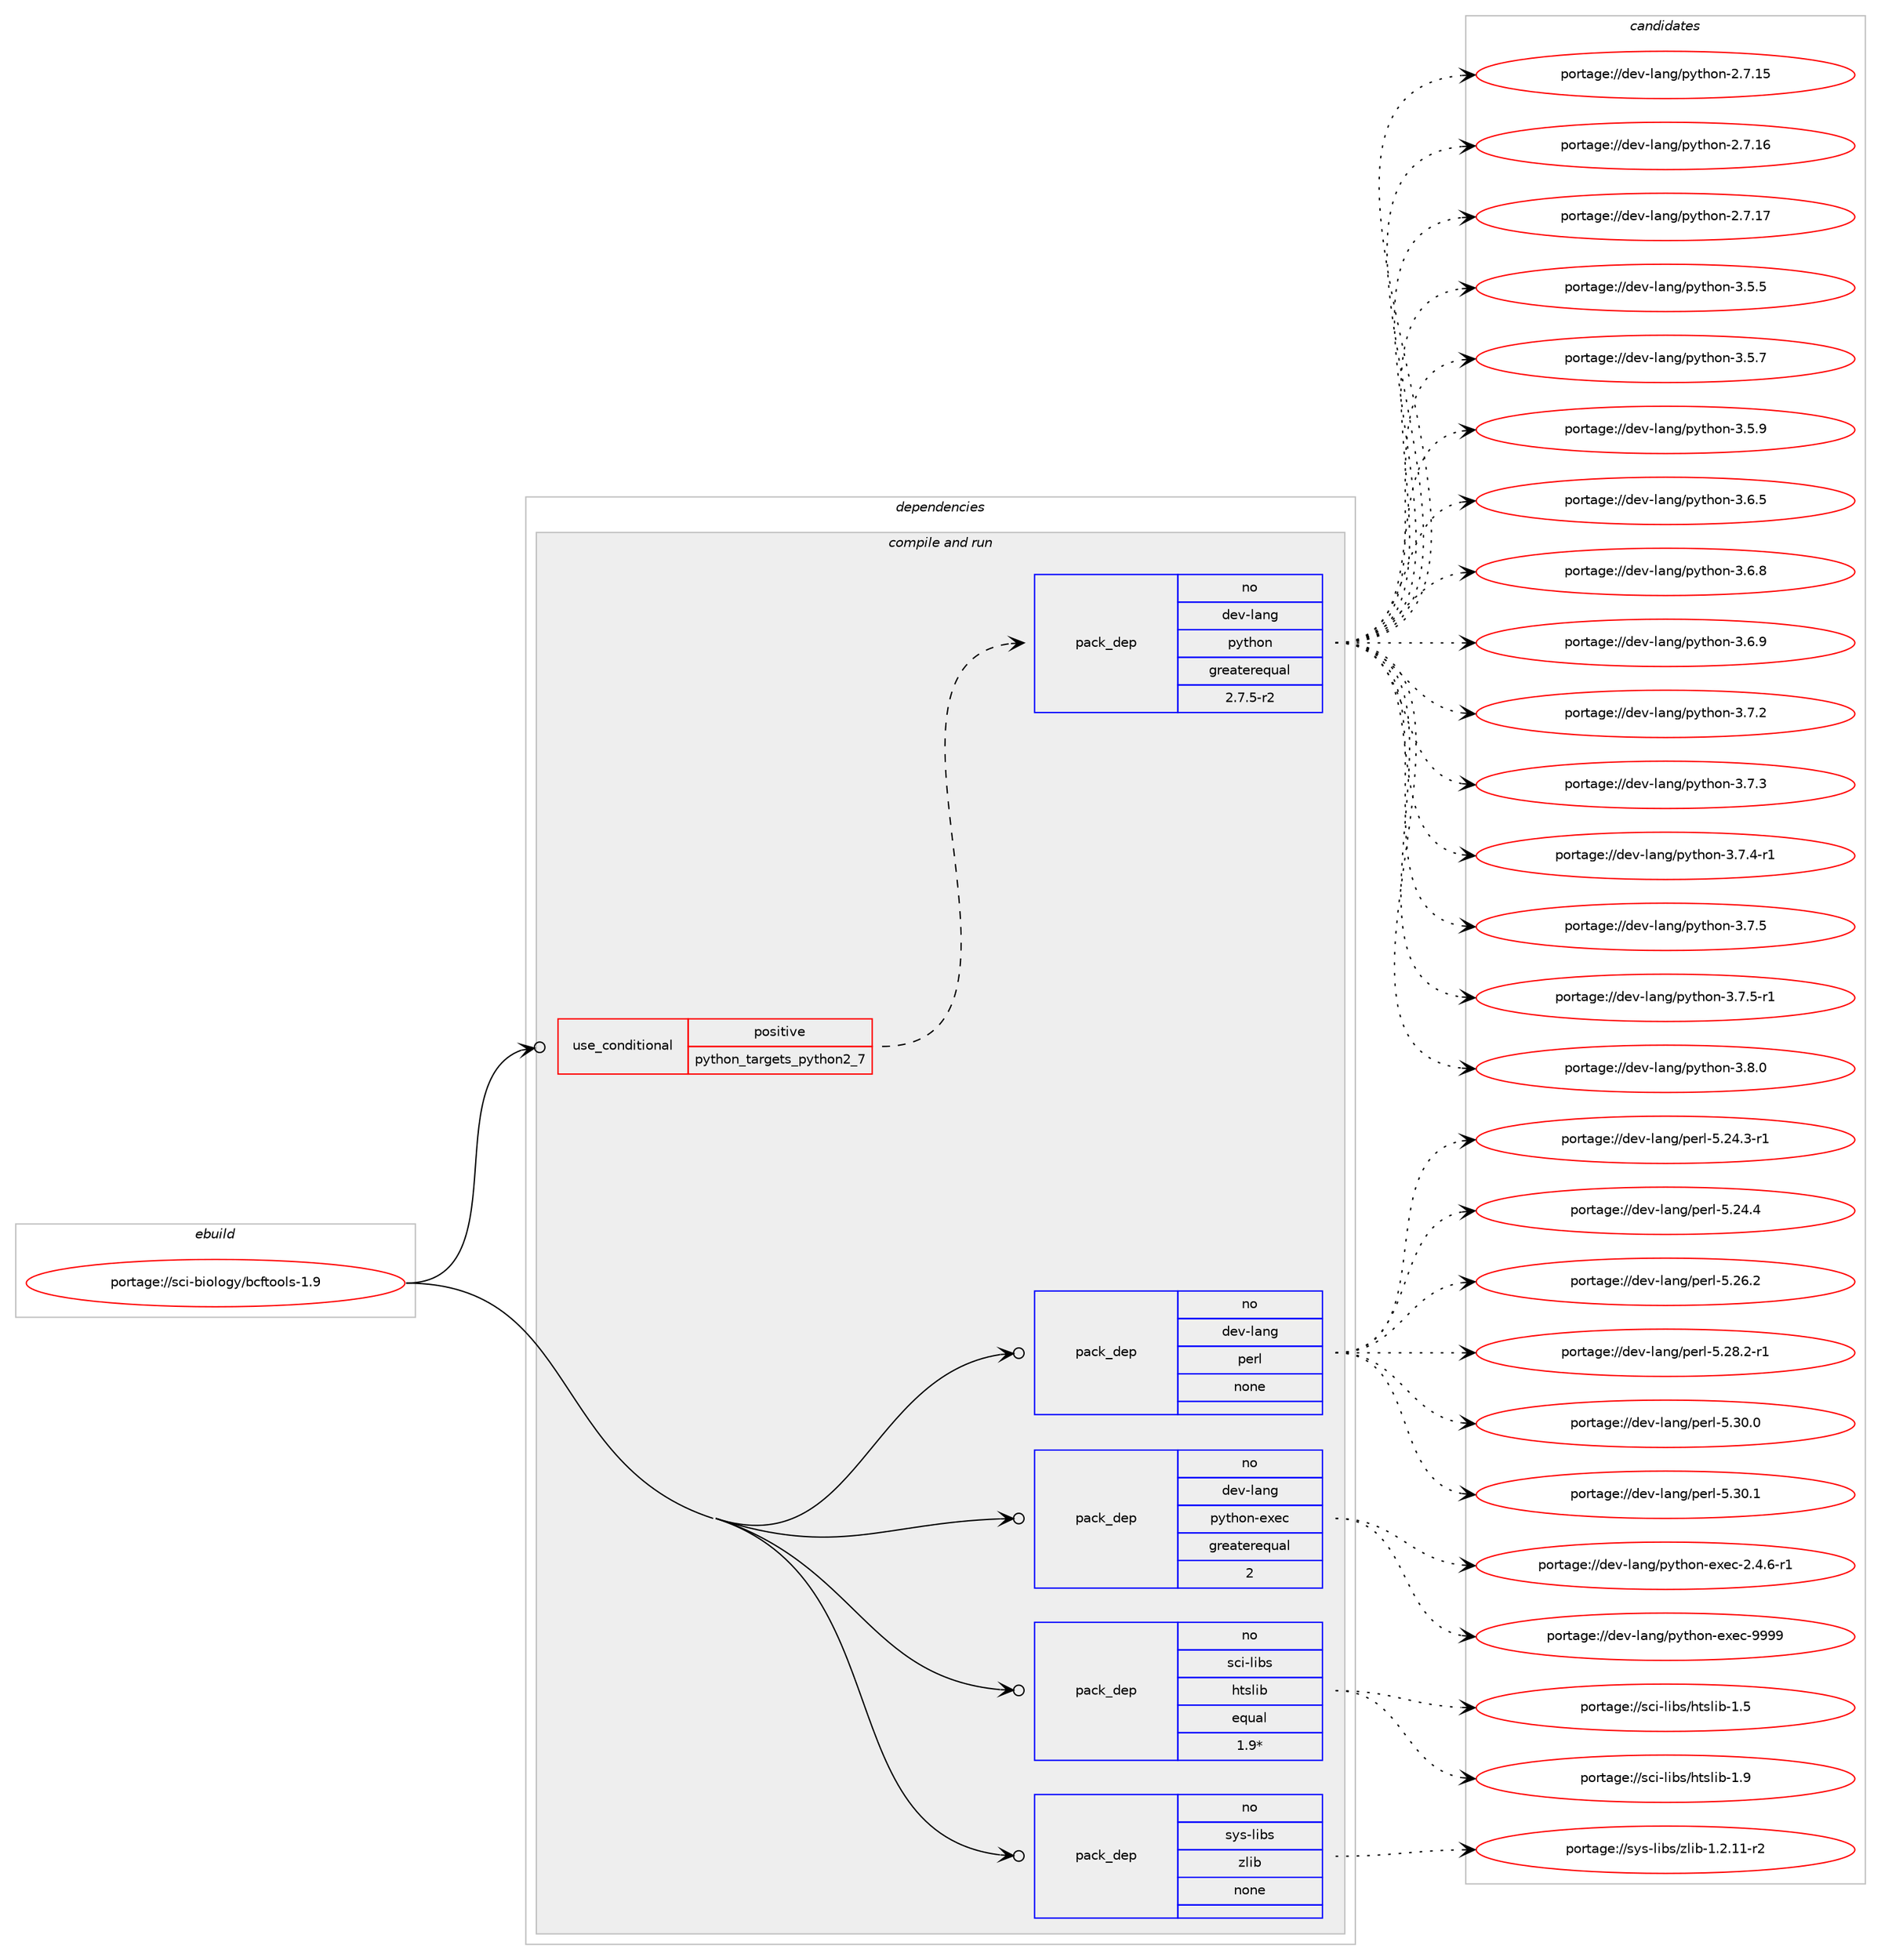 digraph prolog {

# *************
# Graph options
# *************

newrank=true;
concentrate=true;
compound=true;
graph [rankdir=LR,fontname=Helvetica,fontsize=10,ranksep=1.5];#, ranksep=2.5, nodesep=0.2];
edge  [arrowhead=vee];
node  [fontname=Helvetica,fontsize=10];

# **********
# The ebuild
# **********

subgraph cluster_leftcol {
color=gray;
rank=same;
label=<<i>ebuild</i>>;
id [label="portage://sci-biology/bcftools-1.9", color=red, width=4, href="../sci-biology/bcftools-1.9.svg"];
}

# ****************
# The dependencies
# ****************

subgraph cluster_midcol {
color=gray;
label=<<i>dependencies</i>>;
subgraph cluster_compile {
fillcolor="#eeeeee";
style=filled;
label=<<i>compile</i>>;
}
subgraph cluster_compileandrun {
fillcolor="#eeeeee";
style=filled;
label=<<i>compile and run</i>>;
subgraph cond95216 {
dependency382987 [label=<<TABLE BORDER="0" CELLBORDER="1" CELLSPACING="0" CELLPADDING="4"><TR><TD ROWSPAN="3" CELLPADDING="10">use_conditional</TD></TR><TR><TD>positive</TD></TR><TR><TD>python_targets_python2_7</TD></TR></TABLE>>, shape=none, color=red];
subgraph pack281317 {
dependency382988 [label=<<TABLE BORDER="0" CELLBORDER="1" CELLSPACING="0" CELLPADDING="4" WIDTH="220"><TR><TD ROWSPAN="6" CELLPADDING="30">pack_dep</TD></TR><TR><TD WIDTH="110">no</TD></TR><TR><TD>dev-lang</TD></TR><TR><TD>python</TD></TR><TR><TD>greaterequal</TD></TR><TR><TD>2.7.5-r2</TD></TR></TABLE>>, shape=none, color=blue];
}
dependency382987:e -> dependency382988:w [weight=20,style="dashed",arrowhead="vee"];
}
id:e -> dependency382987:w [weight=20,style="solid",arrowhead="odotvee"];
subgraph pack281318 {
dependency382989 [label=<<TABLE BORDER="0" CELLBORDER="1" CELLSPACING="0" CELLPADDING="4" WIDTH="220"><TR><TD ROWSPAN="6" CELLPADDING="30">pack_dep</TD></TR><TR><TD WIDTH="110">no</TD></TR><TR><TD>dev-lang</TD></TR><TR><TD>perl</TD></TR><TR><TD>none</TD></TR><TR><TD></TD></TR></TABLE>>, shape=none, color=blue];
}
id:e -> dependency382989:w [weight=20,style="solid",arrowhead="odotvee"];
subgraph pack281319 {
dependency382990 [label=<<TABLE BORDER="0" CELLBORDER="1" CELLSPACING="0" CELLPADDING="4" WIDTH="220"><TR><TD ROWSPAN="6" CELLPADDING="30">pack_dep</TD></TR><TR><TD WIDTH="110">no</TD></TR><TR><TD>dev-lang</TD></TR><TR><TD>python-exec</TD></TR><TR><TD>greaterequal</TD></TR><TR><TD>2</TD></TR></TABLE>>, shape=none, color=blue];
}
id:e -> dependency382990:w [weight=20,style="solid",arrowhead="odotvee"];
subgraph pack281320 {
dependency382991 [label=<<TABLE BORDER="0" CELLBORDER="1" CELLSPACING="0" CELLPADDING="4" WIDTH="220"><TR><TD ROWSPAN="6" CELLPADDING="30">pack_dep</TD></TR><TR><TD WIDTH="110">no</TD></TR><TR><TD>sci-libs</TD></TR><TR><TD>htslib</TD></TR><TR><TD>equal</TD></TR><TR><TD>1.9*</TD></TR></TABLE>>, shape=none, color=blue];
}
id:e -> dependency382991:w [weight=20,style="solid",arrowhead="odotvee"];
subgraph pack281321 {
dependency382992 [label=<<TABLE BORDER="0" CELLBORDER="1" CELLSPACING="0" CELLPADDING="4" WIDTH="220"><TR><TD ROWSPAN="6" CELLPADDING="30">pack_dep</TD></TR><TR><TD WIDTH="110">no</TD></TR><TR><TD>sys-libs</TD></TR><TR><TD>zlib</TD></TR><TR><TD>none</TD></TR><TR><TD></TD></TR></TABLE>>, shape=none, color=blue];
}
id:e -> dependency382992:w [weight=20,style="solid",arrowhead="odotvee"];
}
subgraph cluster_run {
fillcolor="#eeeeee";
style=filled;
label=<<i>run</i>>;
}
}

# **************
# The candidates
# **************

subgraph cluster_choices {
rank=same;
color=gray;
label=<<i>candidates</i>>;

subgraph choice281317 {
color=black;
nodesep=1;
choiceportage10010111845108971101034711212111610411111045504655464953 [label="portage://dev-lang/python-2.7.15", color=red, width=4,href="../dev-lang/python-2.7.15.svg"];
choiceportage10010111845108971101034711212111610411111045504655464954 [label="portage://dev-lang/python-2.7.16", color=red, width=4,href="../dev-lang/python-2.7.16.svg"];
choiceportage10010111845108971101034711212111610411111045504655464955 [label="portage://dev-lang/python-2.7.17", color=red, width=4,href="../dev-lang/python-2.7.17.svg"];
choiceportage100101118451089711010347112121116104111110455146534653 [label="portage://dev-lang/python-3.5.5", color=red, width=4,href="../dev-lang/python-3.5.5.svg"];
choiceportage100101118451089711010347112121116104111110455146534655 [label="portage://dev-lang/python-3.5.7", color=red, width=4,href="../dev-lang/python-3.5.7.svg"];
choiceportage100101118451089711010347112121116104111110455146534657 [label="portage://dev-lang/python-3.5.9", color=red, width=4,href="../dev-lang/python-3.5.9.svg"];
choiceportage100101118451089711010347112121116104111110455146544653 [label="portage://dev-lang/python-3.6.5", color=red, width=4,href="../dev-lang/python-3.6.5.svg"];
choiceportage100101118451089711010347112121116104111110455146544656 [label="portage://dev-lang/python-3.6.8", color=red, width=4,href="../dev-lang/python-3.6.8.svg"];
choiceportage100101118451089711010347112121116104111110455146544657 [label="portage://dev-lang/python-3.6.9", color=red, width=4,href="../dev-lang/python-3.6.9.svg"];
choiceportage100101118451089711010347112121116104111110455146554650 [label="portage://dev-lang/python-3.7.2", color=red, width=4,href="../dev-lang/python-3.7.2.svg"];
choiceportage100101118451089711010347112121116104111110455146554651 [label="portage://dev-lang/python-3.7.3", color=red, width=4,href="../dev-lang/python-3.7.3.svg"];
choiceportage1001011184510897110103471121211161041111104551465546524511449 [label="portage://dev-lang/python-3.7.4-r1", color=red, width=4,href="../dev-lang/python-3.7.4-r1.svg"];
choiceportage100101118451089711010347112121116104111110455146554653 [label="portage://dev-lang/python-3.7.5", color=red, width=4,href="../dev-lang/python-3.7.5.svg"];
choiceportage1001011184510897110103471121211161041111104551465546534511449 [label="portage://dev-lang/python-3.7.5-r1", color=red, width=4,href="../dev-lang/python-3.7.5-r1.svg"];
choiceportage100101118451089711010347112121116104111110455146564648 [label="portage://dev-lang/python-3.8.0", color=red, width=4,href="../dev-lang/python-3.8.0.svg"];
dependency382988:e -> choiceportage10010111845108971101034711212111610411111045504655464953:w [style=dotted,weight="100"];
dependency382988:e -> choiceportage10010111845108971101034711212111610411111045504655464954:w [style=dotted,weight="100"];
dependency382988:e -> choiceportage10010111845108971101034711212111610411111045504655464955:w [style=dotted,weight="100"];
dependency382988:e -> choiceportage100101118451089711010347112121116104111110455146534653:w [style=dotted,weight="100"];
dependency382988:e -> choiceportage100101118451089711010347112121116104111110455146534655:w [style=dotted,weight="100"];
dependency382988:e -> choiceportage100101118451089711010347112121116104111110455146534657:w [style=dotted,weight="100"];
dependency382988:e -> choiceportage100101118451089711010347112121116104111110455146544653:w [style=dotted,weight="100"];
dependency382988:e -> choiceportage100101118451089711010347112121116104111110455146544656:w [style=dotted,weight="100"];
dependency382988:e -> choiceportage100101118451089711010347112121116104111110455146544657:w [style=dotted,weight="100"];
dependency382988:e -> choiceportage100101118451089711010347112121116104111110455146554650:w [style=dotted,weight="100"];
dependency382988:e -> choiceportage100101118451089711010347112121116104111110455146554651:w [style=dotted,weight="100"];
dependency382988:e -> choiceportage1001011184510897110103471121211161041111104551465546524511449:w [style=dotted,weight="100"];
dependency382988:e -> choiceportage100101118451089711010347112121116104111110455146554653:w [style=dotted,weight="100"];
dependency382988:e -> choiceportage1001011184510897110103471121211161041111104551465546534511449:w [style=dotted,weight="100"];
dependency382988:e -> choiceportage100101118451089711010347112121116104111110455146564648:w [style=dotted,weight="100"];
}
subgraph choice281318 {
color=black;
nodesep=1;
choiceportage100101118451089711010347112101114108455346505246514511449 [label="portage://dev-lang/perl-5.24.3-r1", color=red, width=4,href="../dev-lang/perl-5.24.3-r1.svg"];
choiceportage10010111845108971101034711210111410845534650524652 [label="portage://dev-lang/perl-5.24.4", color=red, width=4,href="../dev-lang/perl-5.24.4.svg"];
choiceportage10010111845108971101034711210111410845534650544650 [label="portage://dev-lang/perl-5.26.2", color=red, width=4,href="../dev-lang/perl-5.26.2.svg"];
choiceportage100101118451089711010347112101114108455346505646504511449 [label="portage://dev-lang/perl-5.28.2-r1", color=red, width=4,href="../dev-lang/perl-5.28.2-r1.svg"];
choiceportage10010111845108971101034711210111410845534651484648 [label="portage://dev-lang/perl-5.30.0", color=red, width=4,href="../dev-lang/perl-5.30.0.svg"];
choiceportage10010111845108971101034711210111410845534651484649 [label="portage://dev-lang/perl-5.30.1", color=red, width=4,href="../dev-lang/perl-5.30.1.svg"];
dependency382989:e -> choiceportage100101118451089711010347112101114108455346505246514511449:w [style=dotted,weight="100"];
dependency382989:e -> choiceportage10010111845108971101034711210111410845534650524652:w [style=dotted,weight="100"];
dependency382989:e -> choiceportage10010111845108971101034711210111410845534650544650:w [style=dotted,weight="100"];
dependency382989:e -> choiceportage100101118451089711010347112101114108455346505646504511449:w [style=dotted,weight="100"];
dependency382989:e -> choiceportage10010111845108971101034711210111410845534651484648:w [style=dotted,weight="100"];
dependency382989:e -> choiceportage10010111845108971101034711210111410845534651484649:w [style=dotted,weight="100"];
}
subgraph choice281319 {
color=black;
nodesep=1;
choiceportage10010111845108971101034711212111610411111045101120101994550465246544511449 [label="portage://dev-lang/python-exec-2.4.6-r1", color=red, width=4,href="../dev-lang/python-exec-2.4.6-r1.svg"];
choiceportage10010111845108971101034711212111610411111045101120101994557575757 [label="portage://dev-lang/python-exec-9999", color=red, width=4,href="../dev-lang/python-exec-9999.svg"];
dependency382990:e -> choiceportage10010111845108971101034711212111610411111045101120101994550465246544511449:w [style=dotted,weight="100"];
dependency382990:e -> choiceportage10010111845108971101034711212111610411111045101120101994557575757:w [style=dotted,weight="100"];
}
subgraph choice281320 {
color=black;
nodesep=1;
choiceportage115991054510810598115471041161151081059845494653 [label="portage://sci-libs/htslib-1.5", color=red, width=4,href="../sci-libs/htslib-1.5.svg"];
choiceportage115991054510810598115471041161151081059845494657 [label="portage://sci-libs/htslib-1.9", color=red, width=4,href="../sci-libs/htslib-1.9.svg"];
dependency382991:e -> choiceportage115991054510810598115471041161151081059845494653:w [style=dotted,weight="100"];
dependency382991:e -> choiceportage115991054510810598115471041161151081059845494657:w [style=dotted,weight="100"];
}
subgraph choice281321 {
color=black;
nodesep=1;
choiceportage11512111545108105981154712210810598454946504649494511450 [label="portage://sys-libs/zlib-1.2.11-r2", color=red, width=4,href="../sys-libs/zlib-1.2.11-r2.svg"];
dependency382992:e -> choiceportage11512111545108105981154712210810598454946504649494511450:w [style=dotted,weight="100"];
}
}

}
